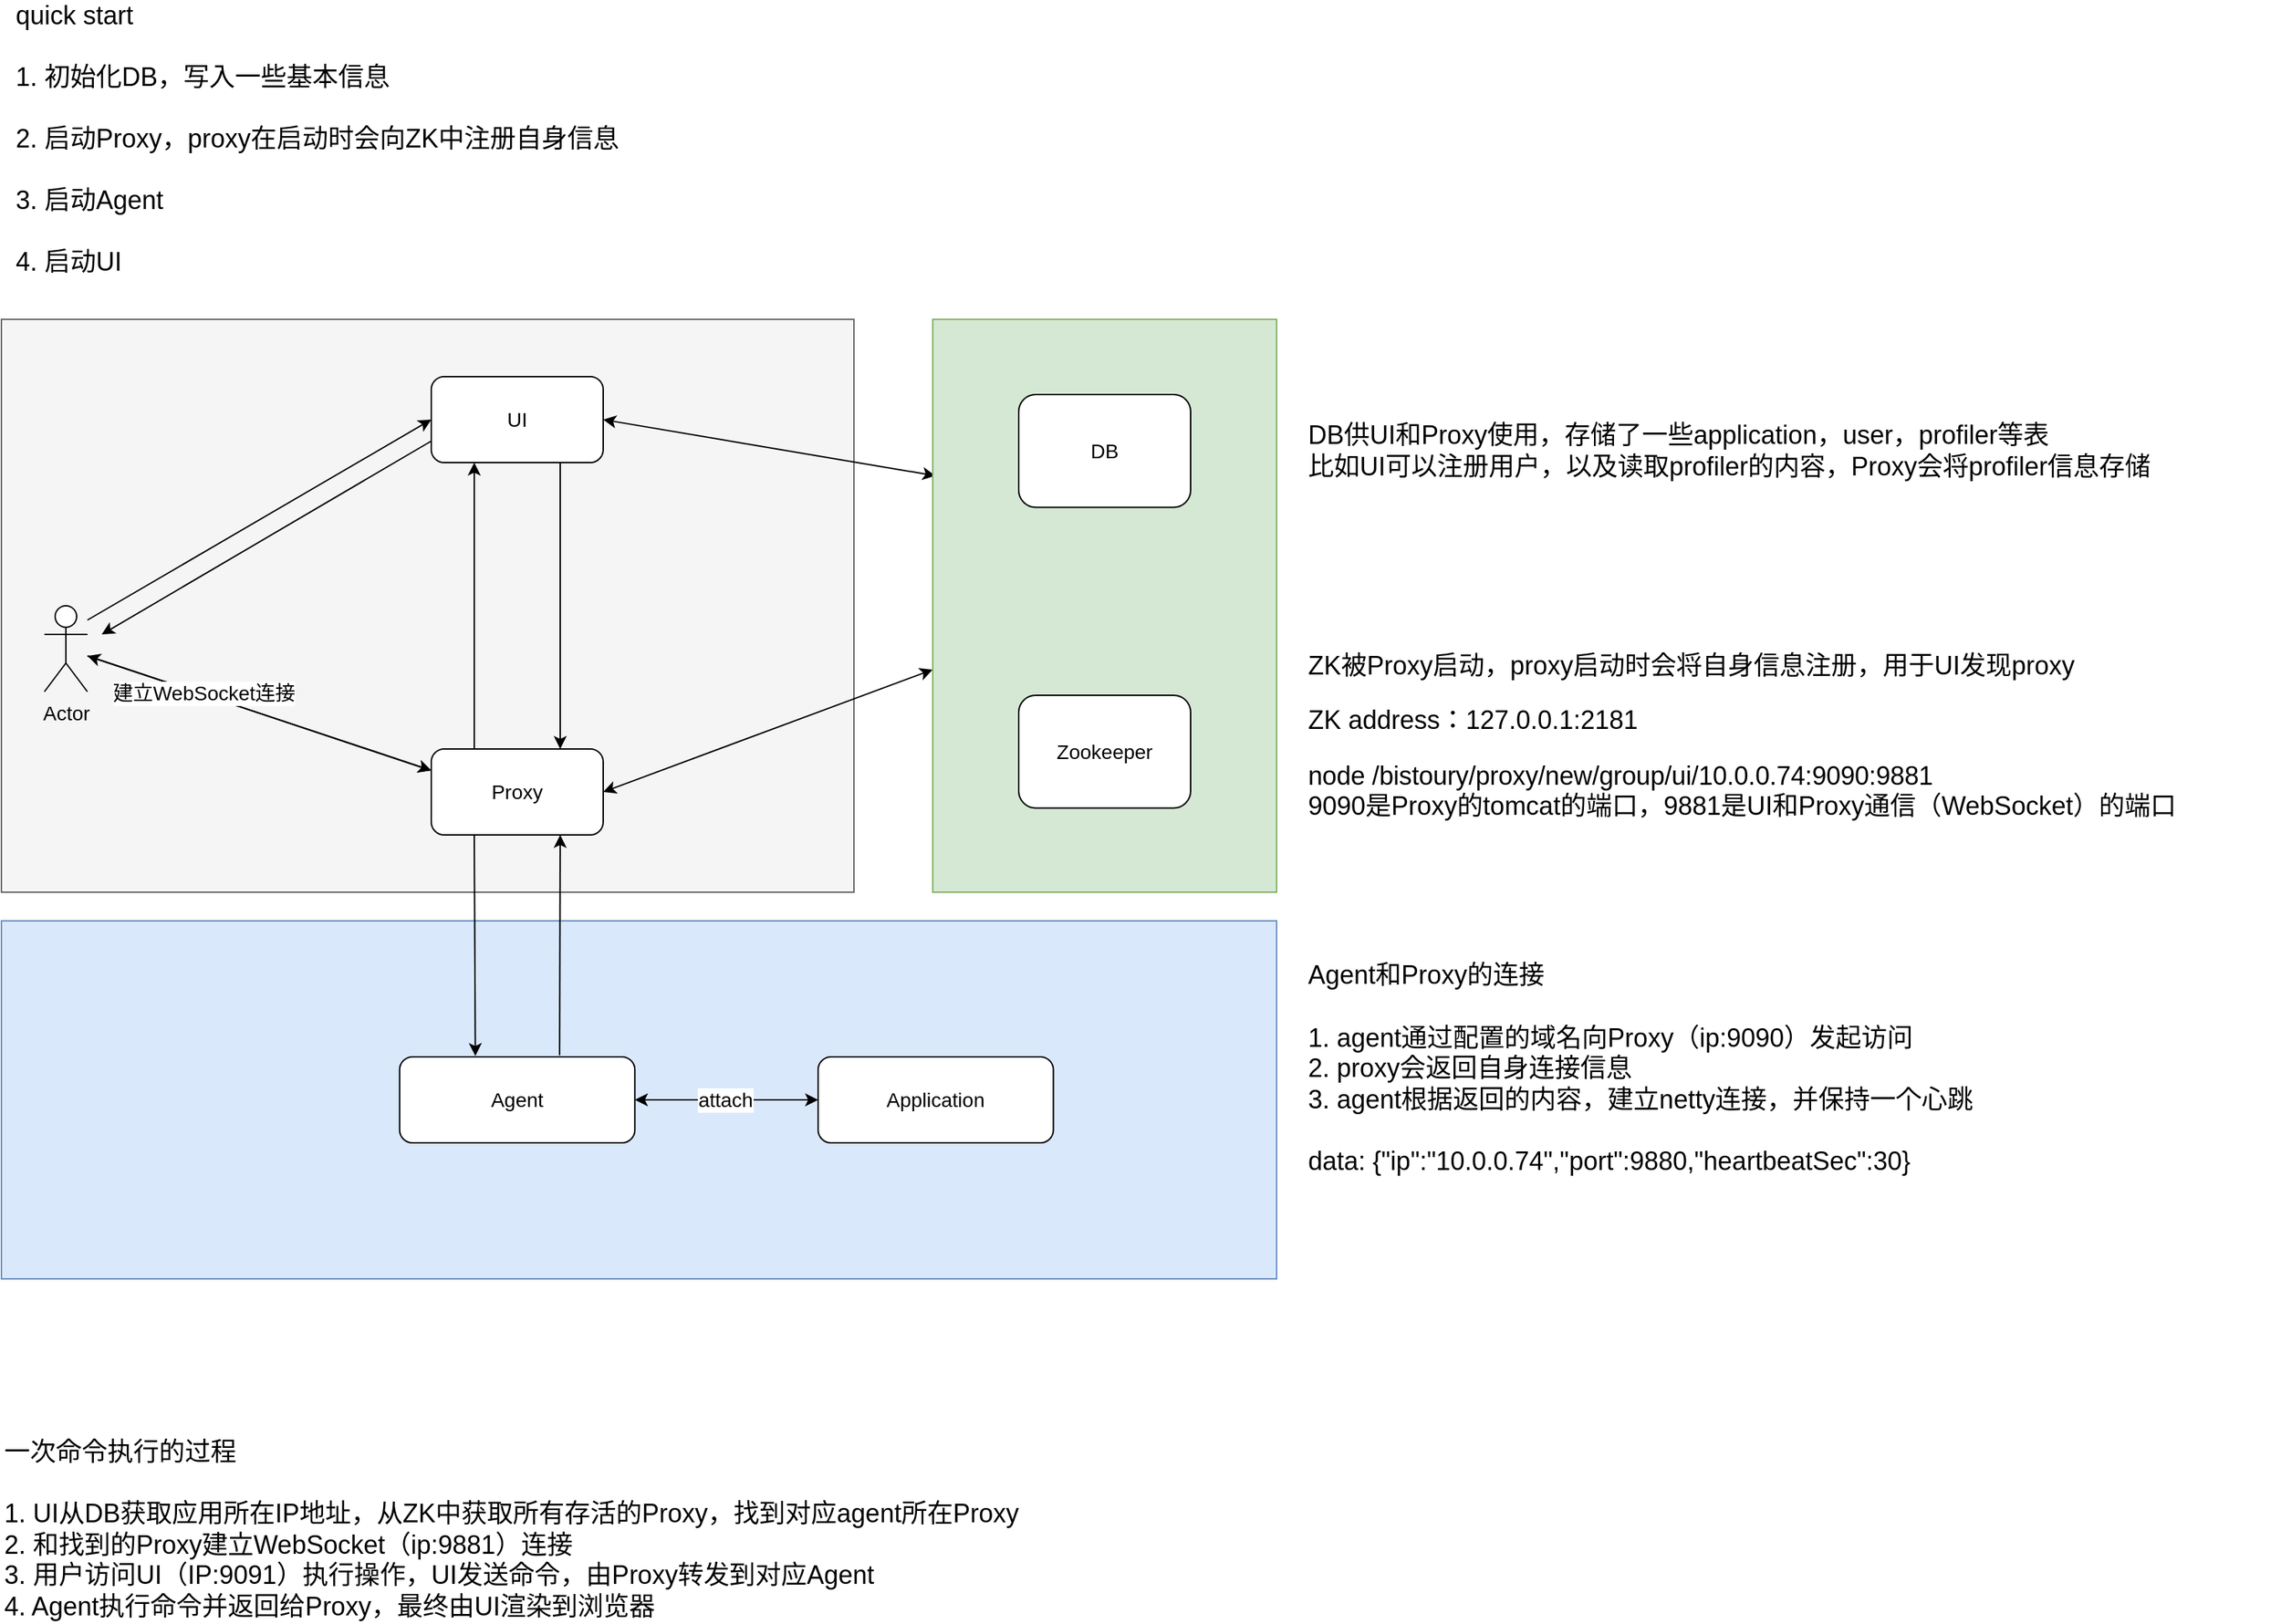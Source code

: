 <mxfile version="14.6.13" type="github">
  <diagram id="A-h0lrvTjeAYcHSZ_BaI" name="Page-1">
    <mxGraphModel dx="2031" dy="1089" grid="1" gridSize="10" guides="1" tooltips="1" connect="1" arrows="1" fold="1" page="1" pageScale="1" pageWidth="1169" pageHeight="827" math="0" shadow="0">
      <root>
        <mxCell id="0" />
        <mxCell id="1" parent="0" />
        <mxCell id="oC0q2E-RNgL5OstwpmyZ-53" value="" style="rounded=0;whiteSpace=wrap;html=1;fontSize=14;align=left;fillColor=#f5f5f5;strokeColor=#666666;fontColor=#333333;" vertex="1" parent="1">
          <mxGeometry x="90" y="230" width="595" height="400" as="geometry" />
        </mxCell>
        <mxCell id="oC0q2E-RNgL5OstwpmyZ-47" value="" style="endArrow=classic;startArrow=classic;html=1;fontSize=14;align=left;entryX=0;entryY=0.25;entryDx=0;entryDy=0;" edge="1" parent="1" source="oC0q2E-RNgL5OstwpmyZ-6" target="oC0q2E-RNgL5OstwpmyZ-4">
          <mxGeometry width="50" height="50" relative="1" as="geometry">
            <mxPoint x="460" y="690" as="sourcePoint" />
            <mxPoint x="510" y="640" as="targetPoint" />
          </mxGeometry>
        </mxCell>
        <mxCell id="oC0q2E-RNgL5OstwpmyZ-27" style="rounded=0;orthogonalLoop=1;jettySize=auto;html=1;exitX=0;exitY=0.75;exitDx=0;exitDy=0;fontSize=14;" edge="1" parent="1" source="oC0q2E-RNgL5OstwpmyZ-1">
          <mxGeometry relative="1" as="geometry">
            <mxPoint x="160" y="450" as="targetPoint" />
          </mxGeometry>
        </mxCell>
        <mxCell id="oC0q2E-RNgL5OstwpmyZ-33" style="edgeStyle=none;rounded=0;orthogonalLoop=1;jettySize=auto;html=1;entryX=0.75;entryY=0;entryDx=0;entryDy=0;exitX=0.75;exitY=1;exitDx=0;exitDy=0;fontSize=14;" edge="1" parent="1" source="oC0q2E-RNgL5OstwpmyZ-1" target="oC0q2E-RNgL5OstwpmyZ-4">
          <mxGeometry relative="1" as="geometry" />
        </mxCell>
        <mxCell id="oC0q2E-RNgL5OstwpmyZ-1" value="UI" style="rounded=1;whiteSpace=wrap;html=1;fontSize=14;" vertex="1" parent="1">
          <mxGeometry x="390" y="270" width="120" height="60" as="geometry" />
        </mxCell>
        <mxCell id="oC0q2E-RNgL5OstwpmyZ-35" value="" style="edgeStyle=none;rounded=0;orthogonalLoop=1;jettySize=auto;html=1;exitX=0.25;exitY=0;exitDx=0;exitDy=0;entryX=0.25;entryY=1;entryDx=0;entryDy=0;fontSize=14;" edge="1" parent="1" source="oC0q2E-RNgL5OstwpmyZ-4" target="oC0q2E-RNgL5OstwpmyZ-1">
          <mxGeometry x="0.1" y="-20" relative="1" as="geometry">
            <mxPoint as="offset" />
          </mxGeometry>
        </mxCell>
        <mxCell id="oC0q2E-RNgL5OstwpmyZ-4" value="Proxy" style="rounded=1;whiteSpace=wrap;html=1;fontSize=14;" vertex="1" parent="1">
          <mxGeometry x="390" y="530" width="120" height="60" as="geometry" />
        </mxCell>
        <mxCell id="oC0q2E-RNgL5OstwpmyZ-7" style="rounded=0;orthogonalLoop=1;jettySize=auto;html=1;entryX=0;entryY=0.5;entryDx=0;entryDy=0;fontSize=14;" edge="1" parent="1" target="oC0q2E-RNgL5OstwpmyZ-1">
          <mxGeometry relative="1" as="geometry">
            <mxPoint x="150" y="440" as="sourcePoint" />
          </mxGeometry>
        </mxCell>
        <mxCell id="oC0q2E-RNgL5OstwpmyZ-31" style="edgeStyle=none;rounded=0;orthogonalLoop=1;jettySize=auto;html=1;entryX=0;entryY=0.25;entryDx=0;entryDy=0;fontSize=14;" edge="1" parent="1" source="oC0q2E-RNgL5OstwpmyZ-6" target="oC0q2E-RNgL5OstwpmyZ-4">
          <mxGeometry relative="1" as="geometry" />
        </mxCell>
        <mxCell id="oC0q2E-RNgL5OstwpmyZ-32" value="建立WebSocket连接" style="edgeLabel;html=1;align=center;verticalAlign=middle;resizable=0;points=[];fontSize=14;" vertex="1" connectable="0" parent="oC0q2E-RNgL5OstwpmyZ-31">
          <mxGeometry x="-0.328" y="1" relative="1" as="geometry">
            <mxPoint as="offset" />
          </mxGeometry>
        </mxCell>
        <mxCell id="oC0q2E-RNgL5OstwpmyZ-6" value="Actor" style="shape=umlActor;verticalLabelPosition=bottom;verticalAlign=top;html=1;outlineConnect=0;fontSize=14;" vertex="1" parent="1">
          <mxGeometry x="120" y="430" width="30" height="60" as="geometry" />
        </mxCell>
        <mxCell id="oC0q2E-RNgL5OstwpmyZ-56" value="" style="endArrow=classic;startArrow=classic;html=1;fontSize=14;align=left;exitX=1;exitY=0.5;exitDx=0;exitDy=0;entryX=0.008;entryY=0.273;entryDx=0;entryDy=0;entryPerimeter=0;" edge="1" parent="1" source="oC0q2E-RNgL5OstwpmyZ-1" target="oC0q2E-RNgL5OstwpmyZ-18">
          <mxGeometry width="50" height="50" relative="1" as="geometry">
            <mxPoint x="720" y="510" as="sourcePoint" />
            <mxPoint x="770" y="460" as="targetPoint" />
          </mxGeometry>
        </mxCell>
        <mxCell id="oC0q2E-RNgL5OstwpmyZ-58" value="" style="endArrow=classic;startArrow=classic;html=1;fontSize=14;align=left;exitX=1;exitY=0.5;exitDx=0;exitDy=0;" edge="1" parent="1" source="oC0q2E-RNgL5OstwpmyZ-4" target="oC0q2E-RNgL5OstwpmyZ-18">
          <mxGeometry width="50" height="50" relative="1" as="geometry">
            <mxPoint x="720" y="510" as="sourcePoint" />
            <mxPoint x="770" y="460" as="targetPoint" />
          </mxGeometry>
        </mxCell>
        <mxCell id="oC0q2E-RNgL5OstwpmyZ-59" value="" style="group" vertex="1" connectable="0" parent="1">
          <mxGeometry x="740" y="230" width="940" height="420" as="geometry" />
        </mxCell>
        <mxCell id="oC0q2E-RNgL5OstwpmyZ-18" value="" style="rounded=0;whiteSpace=wrap;html=1;fontSize=14;fillColor=#d5e8d4;strokeColor=#82b366;" vertex="1" parent="oC0q2E-RNgL5OstwpmyZ-59">
          <mxGeometry width="240" height="400" as="geometry" />
        </mxCell>
        <mxCell id="oC0q2E-RNgL5OstwpmyZ-2" value="DB" style="rounded=1;whiteSpace=wrap;html=1;fontSize=14;" vertex="1" parent="oC0q2E-RNgL5OstwpmyZ-59">
          <mxGeometry x="60" y="52.5" width="120" height="78.75" as="geometry" />
        </mxCell>
        <mxCell id="oC0q2E-RNgL5OstwpmyZ-3" value="Zookeeper" style="rounded=1;whiteSpace=wrap;html=1;fontSize=14;" vertex="1" parent="oC0q2E-RNgL5OstwpmyZ-59">
          <mxGeometry x="60" y="262.5" width="120" height="78.75" as="geometry" />
        </mxCell>
        <mxCell id="oC0q2E-RNgL5OstwpmyZ-17" value="&lt;font style=&quot;font-size: 18px&quot;&gt;DB供UI和Proxy使用，存储了一些application，user，profiler等表&lt;br&gt;比如UI可以注册用户，以及读取profiler的内容，Proxy会将profiler信息存储&lt;br style=&quot;font-size: 14px&quot;&gt;&lt;/font&gt;" style="text;html=1;align=left;verticalAlign=middle;resizable=0;points=[];autosize=1;strokeColor=none;fontSize=14;" vertex="1" parent="oC0q2E-RNgL5OstwpmyZ-59">
          <mxGeometry x="260" y="71.875" width="600" height="40" as="geometry" />
        </mxCell>
        <mxCell id="oC0q2E-RNgL5OstwpmyZ-26" value="&lt;font&gt;&lt;span style=&quot;font-size: 18px ; background-color: rgb(255 , 255 , 255)&quot;&gt;ZK被Proxy启动，proxy启动时会将自身信息注册，用于UI发现proxy&lt;/span&gt;&lt;br&gt;&lt;br&gt;&lt;span style=&quot;font-size: 18px&quot;&gt;ZK address：127.0.0.1:2181&lt;br&gt;&lt;/span&gt;&lt;br&gt;&lt;span style=&quot;font-size: 18px ; letter-spacing: -0.08px ; background-color: rgb(255 , 255 , 255)&quot;&gt;&lt;font style=&quot;font-size: 18px&quot;&gt;node /bistoury/proxy/new/group/ui/10.0.0.74:9090:9881&lt;/font&gt;&lt;/span&gt;&lt;br&gt;&lt;span style=&quot;background-color: rgb(255 , 255 , 255)&quot;&gt;&lt;div&gt;&lt;span style=&quot;font-size: 18px&quot;&gt;9090是Proxy的tomcat的端口，9881是UI和Proxy通信（WebSocket）的端口&lt;/span&gt;&lt;/div&gt;&lt;div style=&quot;font-size: 18px&quot;&gt;&lt;br&gt;&lt;/div&gt;&lt;/span&gt;&lt;/font&gt;" style="text;html=1;align=left;verticalAlign=middle;resizable=0;points=[];autosize=1;strokeColor=none;fontSize=14;" vertex="1" parent="oC0q2E-RNgL5OstwpmyZ-59">
          <mxGeometry x="260" y="236.873" width="620" height="130" as="geometry" />
        </mxCell>
        <mxCell id="oC0q2E-RNgL5OstwpmyZ-62" value="&lt;font style=&quot;font-size: 18px&quot;&gt;Agent和Proxy的连接&lt;br&gt;&lt;br&gt;1. agent通过配置的域名向Proxy（ip:9090）发起访问&lt;br&gt;2. proxy会返回自身连接信息&lt;br&gt;3. agent根据返回的内容，建立netty连接，并保持一个心跳&lt;br&gt;&lt;br&gt;data: {&quot;ip&quot;:&quot;10.0.0.74&quot;,&quot;port&quot;:9880,&quot;heartbeatSec&quot;:30}&lt;br&gt;&lt;br&gt;&lt;br&gt;&lt;/font&gt;" style="text;html=1;align=left;verticalAlign=middle;resizable=0;points=[];autosize=1;strokeColor=none;fontSize=14;" vertex="1" parent="1">
          <mxGeometry x="1000" y="690" width="480" height="170" as="geometry" />
        </mxCell>
        <mxCell id="oC0q2E-RNgL5OstwpmyZ-63" value="&lt;font style=&quot;font-size: 18px&quot;&gt;&lt;font style=&quot;font-size: 18px&quot;&gt;一次命令执行的过程&lt;br&gt;&lt;/font&gt;&lt;br&gt;1. UI从DB获取应用所在IP地址，从ZK中获取所有存活的Proxy，找到对应agent所在Proxy&lt;br&gt;2. 和找到的Proxy建立WebSocket（ip:9881）连接&lt;br&gt;3. 用户访问UI（IP:9091）执行操作，UI发送命令，由Proxy转发到对应Agent&lt;br&gt;4. Agent执行命令并返回给Proxy，最终由UI渲染到浏览器&lt;/font&gt;" style="text;html=1;align=left;verticalAlign=middle;resizable=0;points=[];autosize=1;fontSize=14;gradientColor=#ffffff;" vertex="1" parent="1">
          <mxGeometry x="90" y="1020" width="720" height="110" as="geometry" />
        </mxCell>
        <mxCell id="oC0q2E-RNgL5OstwpmyZ-65" value="" style="group" vertex="1" connectable="0" parent="1">
          <mxGeometry x="90" y="650" width="890" height="250" as="geometry" />
        </mxCell>
        <mxCell id="oC0q2E-RNgL5OstwpmyZ-52" value="" style="rounded=0;whiteSpace=wrap;html=1;fontSize=14;align=left;fillColor=#dae8fc;strokeColor=#6c8ebf;" vertex="1" parent="oC0q2E-RNgL5OstwpmyZ-65">
          <mxGeometry width="890" height="250" as="geometry" />
        </mxCell>
        <mxCell id="oC0q2E-RNgL5OstwpmyZ-5" value="Agent" style="rounded=1;whiteSpace=wrap;html=1;fontSize=14;" vertex="1" parent="oC0q2E-RNgL5OstwpmyZ-65">
          <mxGeometry x="277.898" y="95" width="164.211" height="60" as="geometry" />
        </mxCell>
        <mxCell id="oC0q2E-RNgL5OstwpmyZ-48" value="Application" style="rounded=1;whiteSpace=wrap;html=1;fontSize=14;align=center;" vertex="1" parent="oC0q2E-RNgL5OstwpmyZ-65">
          <mxGeometry x="569.997" y="95" width="164.211" height="60" as="geometry" />
        </mxCell>
        <mxCell id="oC0q2E-RNgL5OstwpmyZ-50" value="" style="endArrow=classic;startArrow=classic;html=1;fontSize=14;align=left;exitX=1;exitY=0.5;exitDx=0;exitDy=0;entryX=0;entryY=0.5;entryDx=0;entryDy=0;" edge="1" parent="oC0q2E-RNgL5OstwpmyZ-65" source="oC0q2E-RNgL5OstwpmyZ-5" target="oC0q2E-RNgL5OstwpmyZ-48">
          <mxGeometry width="50" height="50" relative="1" as="geometry">
            <mxPoint x="410.526" y="110" as="sourcePoint" />
            <mxPoint x="478.947" y="60" as="targetPoint" />
          </mxGeometry>
        </mxCell>
        <mxCell id="oC0q2E-RNgL5OstwpmyZ-51" value="attach" style="edgeLabel;html=1;align=center;verticalAlign=middle;resizable=0;points=[];fontSize=14;labelBorderColor=none;" vertex="1" connectable="0" parent="oC0q2E-RNgL5OstwpmyZ-50">
          <mxGeometry x="0.214" y="1" relative="1" as="geometry">
            <mxPoint x="-15" y="1" as="offset" />
          </mxGeometry>
        </mxCell>
        <mxCell id="oC0q2E-RNgL5OstwpmyZ-41" style="edgeStyle=none;rounded=0;orthogonalLoop=1;jettySize=auto;html=1;exitX=0.25;exitY=1;exitDx=0;exitDy=0;entryX=0.322;entryY=-0.01;entryDx=0;entryDy=0;fontSize=14;align=left;entryPerimeter=0;" edge="1" parent="1" source="oC0q2E-RNgL5OstwpmyZ-4" target="oC0q2E-RNgL5OstwpmyZ-5">
          <mxGeometry relative="1" as="geometry" />
        </mxCell>
        <mxCell id="oC0q2E-RNgL5OstwpmyZ-43" style="edgeStyle=none;rounded=0;orthogonalLoop=1;jettySize=auto;html=1;exitX=0.68;exitY=-0.019;exitDx=0;exitDy=0;entryX=0.75;entryY=1;entryDx=0;entryDy=0;fontSize=14;align=left;exitPerimeter=0;" edge="1" parent="1" source="oC0q2E-RNgL5OstwpmyZ-5" target="oC0q2E-RNgL5OstwpmyZ-4">
          <mxGeometry relative="1" as="geometry" />
        </mxCell>
        <mxCell id="oC0q2E-RNgL5OstwpmyZ-66" value="&lt;div style=&quot;text-align: left ; font-size: 18px&quot;&gt;&lt;font style=&quot;font-size: 18px&quot;&gt;quick start&lt;/font&gt;&lt;/div&gt;&lt;div style=&quot;text-align: left ; font-size: 18px&quot;&gt;&lt;font style=&quot;font-size: 18px&quot;&gt;&lt;br&gt;&lt;/font&gt;&lt;/div&gt;&lt;div style=&quot;text-align: left ; font-size: 18px&quot;&gt;&lt;font style=&quot;font-size: 18px&quot;&gt;1. 初始化DB，写入一些基本信息&lt;/font&gt;&lt;/div&gt;&lt;div style=&quot;text-align: left ; font-size: 18px&quot;&gt;&lt;font style=&quot;font-size: 18px&quot;&gt;&lt;br&gt;&lt;/font&gt;&lt;/div&gt;&lt;div style=&quot;text-align: left ; font-size: 18px&quot;&gt;&lt;font style=&quot;font-size: 18px&quot;&gt;2. 启动Proxy，proxy在启动时会向ZK中注册自身信息&lt;/font&gt;&lt;/div&gt;&lt;div style=&quot;text-align: left ; font-size: 18px&quot;&gt;&lt;font style=&quot;font-size: 18px&quot;&gt;&lt;br&gt;&lt;/font&gt;&lt;/div&gt;&lt;div style=&quot;text-align: left ; font-size: 18px&quot;&gt;&lt;font style=&quot;font-size: 18px&quot;&gt;3. 启动Agent&lt;/font&gt;&lt;/div&gt;&lt;div style=&quot;text-align: left ; font-size: 18px&quot;&gt;&lt;font style=&quot;font-size: 18px&quot;&gt;&lt;br&gt;&lt;/font&gt;&lt;/div&gt;&lt;div style=&quot;text-align: left ; font-size: 18px&quot;&gt;&lt;font style=&quot;font-size: 18px&quot;&gt;4. 启动UI&lt;/font&gt;&lt;/div&gt;&lt;div style=&quot;text-align: left ; font-size: 18px&quot;&gt;&lt;span&gt;&lt;br style=&quot;font-size: 14px&quot;&gt;&lt;/span&gt;&lt;/div&gt;" style="text;html=1;align=center;verticalAlign=middle;resizable=0;points=[];autosize=1;strokeColor=none;fontSize=14;" vertex="1" parent="1">
          <mxGeometry x="90" y="25" width="440" height="180" as="geometry" />
        </mxCell>
      </root>
    </mxGraphModel>
  </diagram>
</mxfile>
